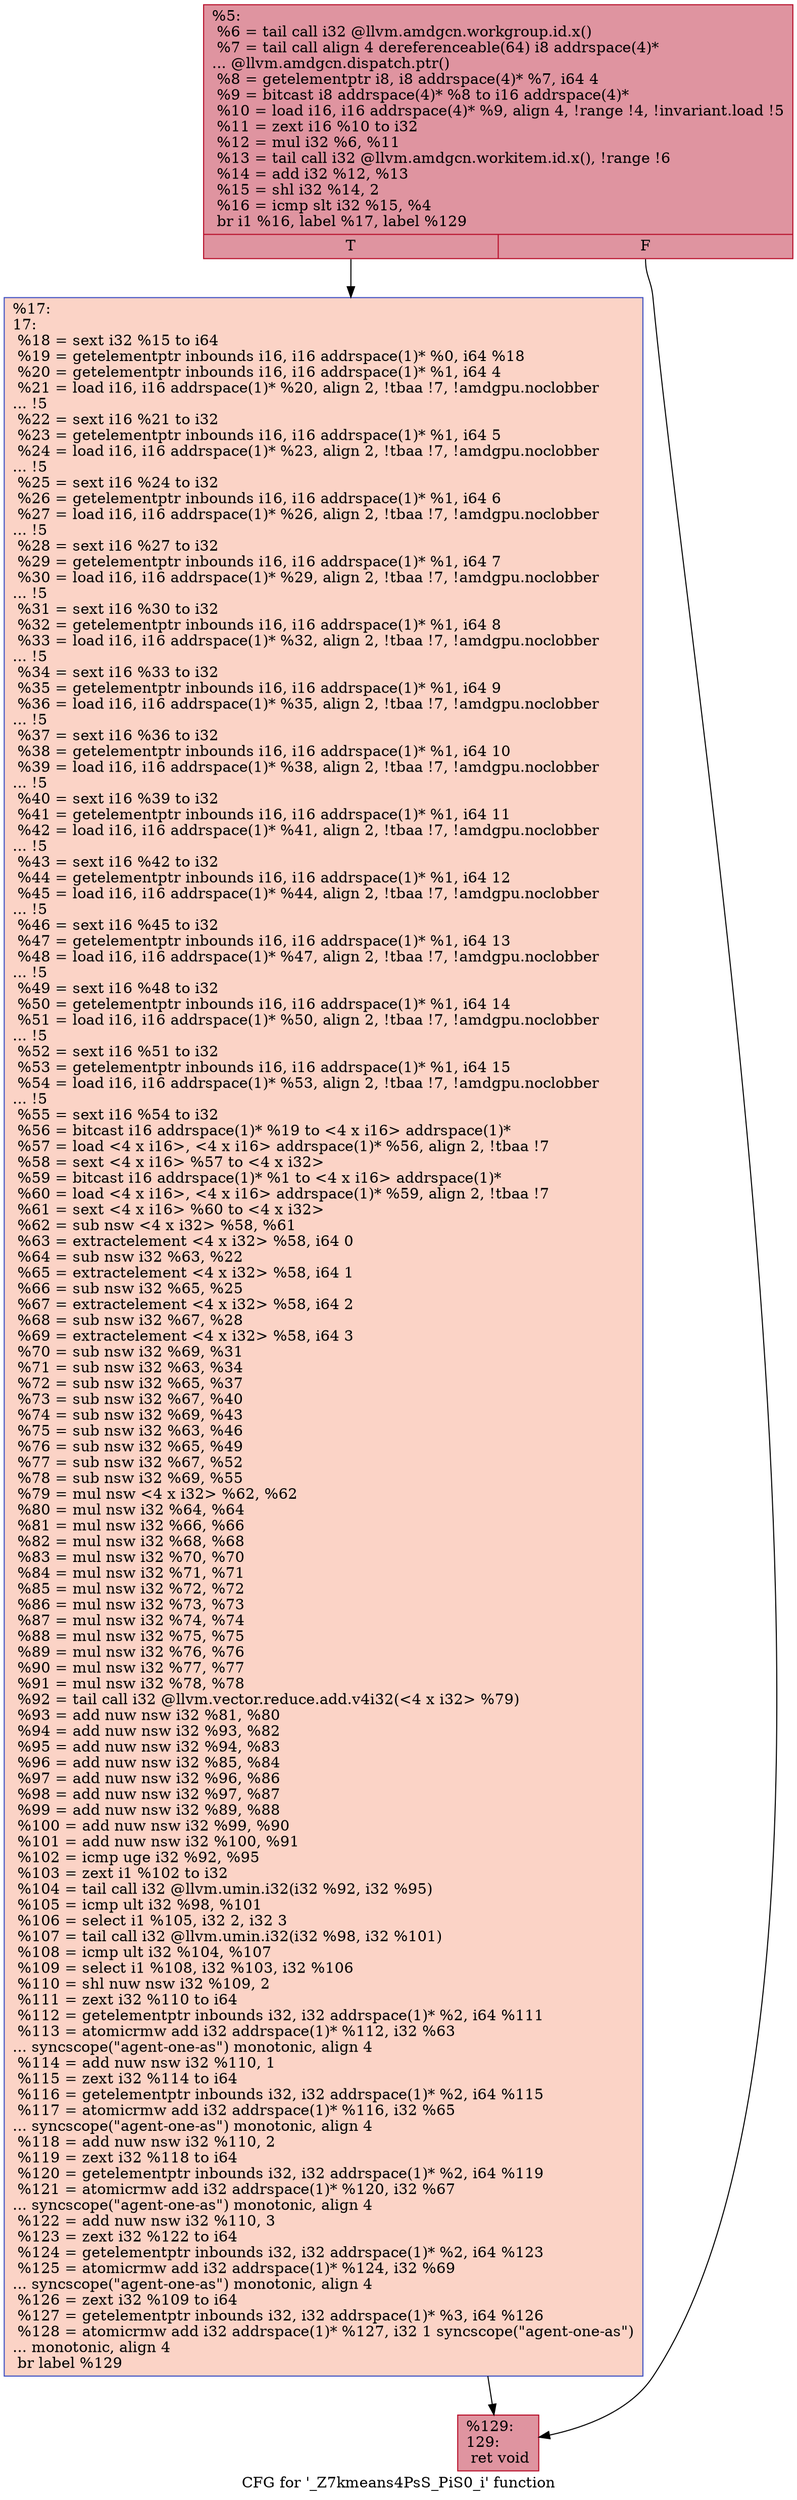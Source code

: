 digraph "CFG for '_Z7kmeans4PsS_PiS0_i' function" {
	label="CFG for '_Z7kmeans4PsS_PiS0_i' function";

	Node0x5f585c0 [shape=record,color="#b70d28ff", style=filled, fillcolor="#b70d2870",label="{%5:\l  %6 = tail call i32 @llvm.amdgcn.workgroup.id.x()\l  %7 = tail call align 4 dereferenceable(64) i8 addrspace(4)*\l... @llvm.amdgcn.dispatch.ptr()\l  %8 = getelementptr i8, i8 addrspace(4)* %7, i64 4\l  %9 = bitcast i8 addrspace(4)* %8 to i16 addrspace(4)*\l  %10 = load i16, i16 addrspace(4)* %9, align 4, !range !4, !invariant.load !5\l  %11 = zext i16 %10 to i32\l  %12 = mul i32 %6, %11\l  %13 = tail call i32 @llvm.amdgcn.workitem.id.x(), !range !6\l  %14 = add i32 %12, %13\l  %15 = shl i32 %14, 2\l  %16 = icmp slt i32 %15, %4\l  br i1 %16, label %17, label %129\l|{<s0>T|<s1>F}}"];
	Node0x5f585c0:s0 -> Node0x5f590b0;
	Node0x5f585c0:s1 -> Node0x5f5a620;
	Node0x5f590b0 [shape=record,color="#3d50c3ff", style=filled, fillcolor="#f59c7d70",label="{%17:\l17:                                               \l  %18 = sext i32 %15 to i64\l  %19 = getelementptr inbounds i16, i16 addrspace(1)* %0, i64 %18\l  %20 = getelementptr inbounds i16, i16 addrspace(1)* %1, i64 4\l  %21 = load i16, i16 addrspace(1)* %20, align 2, !tbaa !7, !amdgpu.noclobber\l... !5\l  %22 = sext i16 %21 to i32\l  %23 = getelementptr inbounds i16, i16 addrspace(1)* %1, i64 5\l  %24 = load i16, i16 addrspace(1)* %23, align 2, !tbaa !7, !amdgpu.noclobber\l... !5\l  %25 = sext i16 %24 to i32\l  %26 = getelementptr inbounds i16, i16 addrspace(1)* %1, i64 6\l  %27 = load i16, i16 addrspace(1)* %26, align 2, !tbaa !7, !amdgpu.noclobber\l... !5\l  %28 = sext i16 %27 to i32\l  %29 = getelementptr inbounds i16, i16 addrspace(1)* %1, i64 7\l  %30 = load i16, i16 addrspace(1)* %29, align 2, !tbaa !7, !amdgpu.noclobber\l... !5\l  %31 = sext i16 %30 to i32\l  %32 = getelementptr inbounds i16, i16 addrspace(1)* %1, i64 8\l  %33 = load i16, i16 addrspace(1)* %32, align 2, !tbaa !7, !amdgpu.noclobber\l... !5\l  %34 = sext i16 %33 to i32\l  %35 = getelementptr inbounds i16, i16 addrspace(1)* %1, i64 9\l  %36 = load i16, i16 addrspace(1)* %35, align 2, !tbaa !7, !amdgpu.noclobber\l... !5\l  %37 = sext i16 %36 to i32\l  %38 = getelementptr inbounds i16, i16 addrspace(1)* %1, i64 10\l  %39 = load i16, i16 addrspace(1)* %38, align 2, !tbaa !7, !amdgpu.noclobber\l... !5\l  %40 = sext i16 %39 to i32\l  %41 = getelementptr inbounds i16, i16 addrspace(1)* %1, i64 11\l  %42 = load i16, i16 addrspace(1)* %41, align 2, !tbaa !7, !amdgpu.noclobber\l... !5\l  %43 = sext i16 %42 to i32\l  %44 = getelementptr inbounds i16, i16 addrspace(1)* %1, i64 12\l  %45 = load i16, i16 addrspace(1)* %44, align 2, !tbaa !7, !amdgpu.noclobber\l... !5\l  %46 = sext i16 %45 to i32\l  %47 = getelementptr inbounds i16, i16 addrspace(1)* %1, i64 13\l  %48 = load i16, i16 addrspace(1)* %47, align 2, !tbaa !7, !amdgpu.noclobber\l... !5\l  %49 = sext i16 %48 to i32\l  %50 = getelementptr inbounds i16, i16 addrspace(1)* %1, i64 14\l  %51 = load i16, i16 addrspace(1)* %50, align 2, !tbaa !7, !amdgpu.noclobber\l... !5\l  %52 = sext i16 %51 to i32\l  %53 = getelementptr inbounds i16, i16 addrspace(1)* %1, i64 15\l  %54 = load i16, i16 addrspace(1)* %53, align 2, !tbaa !7, !amdgpu.noclobber\l... !5\l  %55 = sext i16 %54 to i32\l  %56 = bitcast i16 addrspace(1)* %19 to \<4 x i16\> addrspace(1)*\l  %57 = load \<4 x i16\>, \<4 x i16\> addrspace(1)* %56, align 2, !tbaa !7\l  %58 = sext \<4 x i16\> %57 to \<4 x i32\>\l  %59 = bitcast i16 addrspace(1)* %1 to \<4 x i16\> addrspace(1)*\l  %60 = load \<4 x i16\>, \<4 x i16\> addrspace(1)* %59, align 2, !tbaa !7\l  %61 = sext \<4 x i16\> %60 to \<4 x i32\>\l  %62 = sub nsw \<4 x i32\> %58, %61\l  %63 = extractelement \<4 x i32\> %58, i64 0\l  %64 = sub nsw i32 %63, %22\l  %65 = extractelement \<4 x i32\> %58, i64 1\l  %66 = sub nsw i32 %65, %25\l  %67 = extractelement \<4 x i32\> %58, i64 2\l  %68 = sub nsw i32 %67, %28\l  %69 = extractelement \<4 x i32\> %58, i64 3\l  %70 = sub nsw i32 %69, %31\l  %71 = sub nsw i32 %63, %34\l  %72 = sub nsw i32 %65, %37\l  %73 = sub nsw i32 %67, %40\l  %74 = sub nsw i32 %69, %43\l  %75 = sub nsw i32 %63, %46\l  %76 = sub nsw i32 %65, %49\l  %77 = sub nsw i32 %67, %52\l  %78 = sub nsw i32 %69, %55\l  %79 = mul nsw \<4 x i32\> %62, %62\l  %80 = mul nsw i32 %64, %64\l  %81 = mul nsw i32 %66, %66\l  %82 = mul nsw i32 %68, %68\l  %83 = mul nsw i32 %70, %70\l  %84 = mul nsw i32 %71, %71\l  %85 = mul nsw i32 %72, %72\l  %86 = mul nsw i32 %73, %73\l  %87 = mul nsw i32 %74, %74\l  %88 = mul nsw i32 %75, %75\l  %89 = mul nsw i32 %76, %76\l  %90 = mul nsw i32 %77, %77\l  %91 = mul nsw i32 %78, %78\l  %92 = tail call i32 @llvm.vector.reduce.add.v4i32(\<4 x i32\> %79)\l  %93 = add nuw nsw i32 %81, %80\l  %94 = add nuw nsw i32 %93, %82\l  %95 = add nuw nsw i32 %94, %83\l  %96 = add nuw nsw i32 %85, %84\l  %97 = add nuw nsw i32 %96, %86\l  %98 = add nuw nsw i32 %97, %87\l  %99 = add nuw nsw i32 %89, %88\l  %100 = add nuw nsw i32 %99, %90\l  %101 = add nuw nsw i32 %100, %91\l  %102 = icmp uge i32 %92, %95\l  %103 = zext i1 %102 to i32\l  %104 = tail call i32 @llvm.umin.i32(i32 %92, i32 %95)\l  %105 = icmp ult i32 %98, %101\l  %106 = select i1 %105, i32 2, i32 3\l  %107 = tail call i32 @llvm.umin.i32(i32 %98, i32 %101)\l  %108 = icmp ult i32 %104, %107\l  %109 = select i1 %108, i32 %103, i32 %106\l  %110 = shl nuw nsw i32 %109, 2\l  %111 = zext i32 %110 to i64\l  %112 = getelementptr inbounds i32, i32 addrspace(1)* %2, i64 %111\l  %113 = atomicrmw add i32 addrspace(1)* %112, i32 %63\l... syncscope(\"agent-one-as\") monotonic, align 4\l  %114 = add nuw nsw i32 %110, 1\l  %115 = zext i32 %114 to i64\l  %116 = getelementptr inbounds i32, i32 addrspace(1)* %2, i64 %115\l  %117 = atomicrmw add i32 addrspace(1)* %116, i32 %65\l... syncscope(\"agent-one-as\") monotonic, align 4\l  %118 = add nuw nsw i32 %110, 2\l  %119 = zext i32 %118 to i64\l  %120 = getelementptr inbounds i32, i32 addrspace(1)* %2, i64 %119\l  %121 = atomicrmw add i32 addrspace(1)* %120, i32 %67\l... syncscope(\"agent-one-as\") monotonic, align 4\l  %122 = add nuw nsw i32 %110, 3\l  %123 = zext i32 %122 to i64\l  %124 = getelementptr inbounds i32, i32 addrspace(1)* %2, i64 %123\l  %125 = atomicrmw add i32 addrspace(1)* %124, i32 %69\l... syncscope(\"agent-one-as\") monotonic, align 4\l  %126 = zext i32 %109 to i64\l  %127 = getelementptr inbounds i32, i32 addrspace(1)* %3, i64 %126\l  %128 = atomicrmw add i32 addrspace(1)* %127, i32 1 syncscope(\"agent-one-as\")\l... monotonic, align 4\l  br label %129\l}"];
	Node0x5f590b0 -> Node0x5f5a620;
	Node0x5f5a620 [shape=record,color="#b70d28ff", style=filled, fillcolor="#b70d2870",label="{%129:\l129:                                              \l  ret void\l}"];
}
